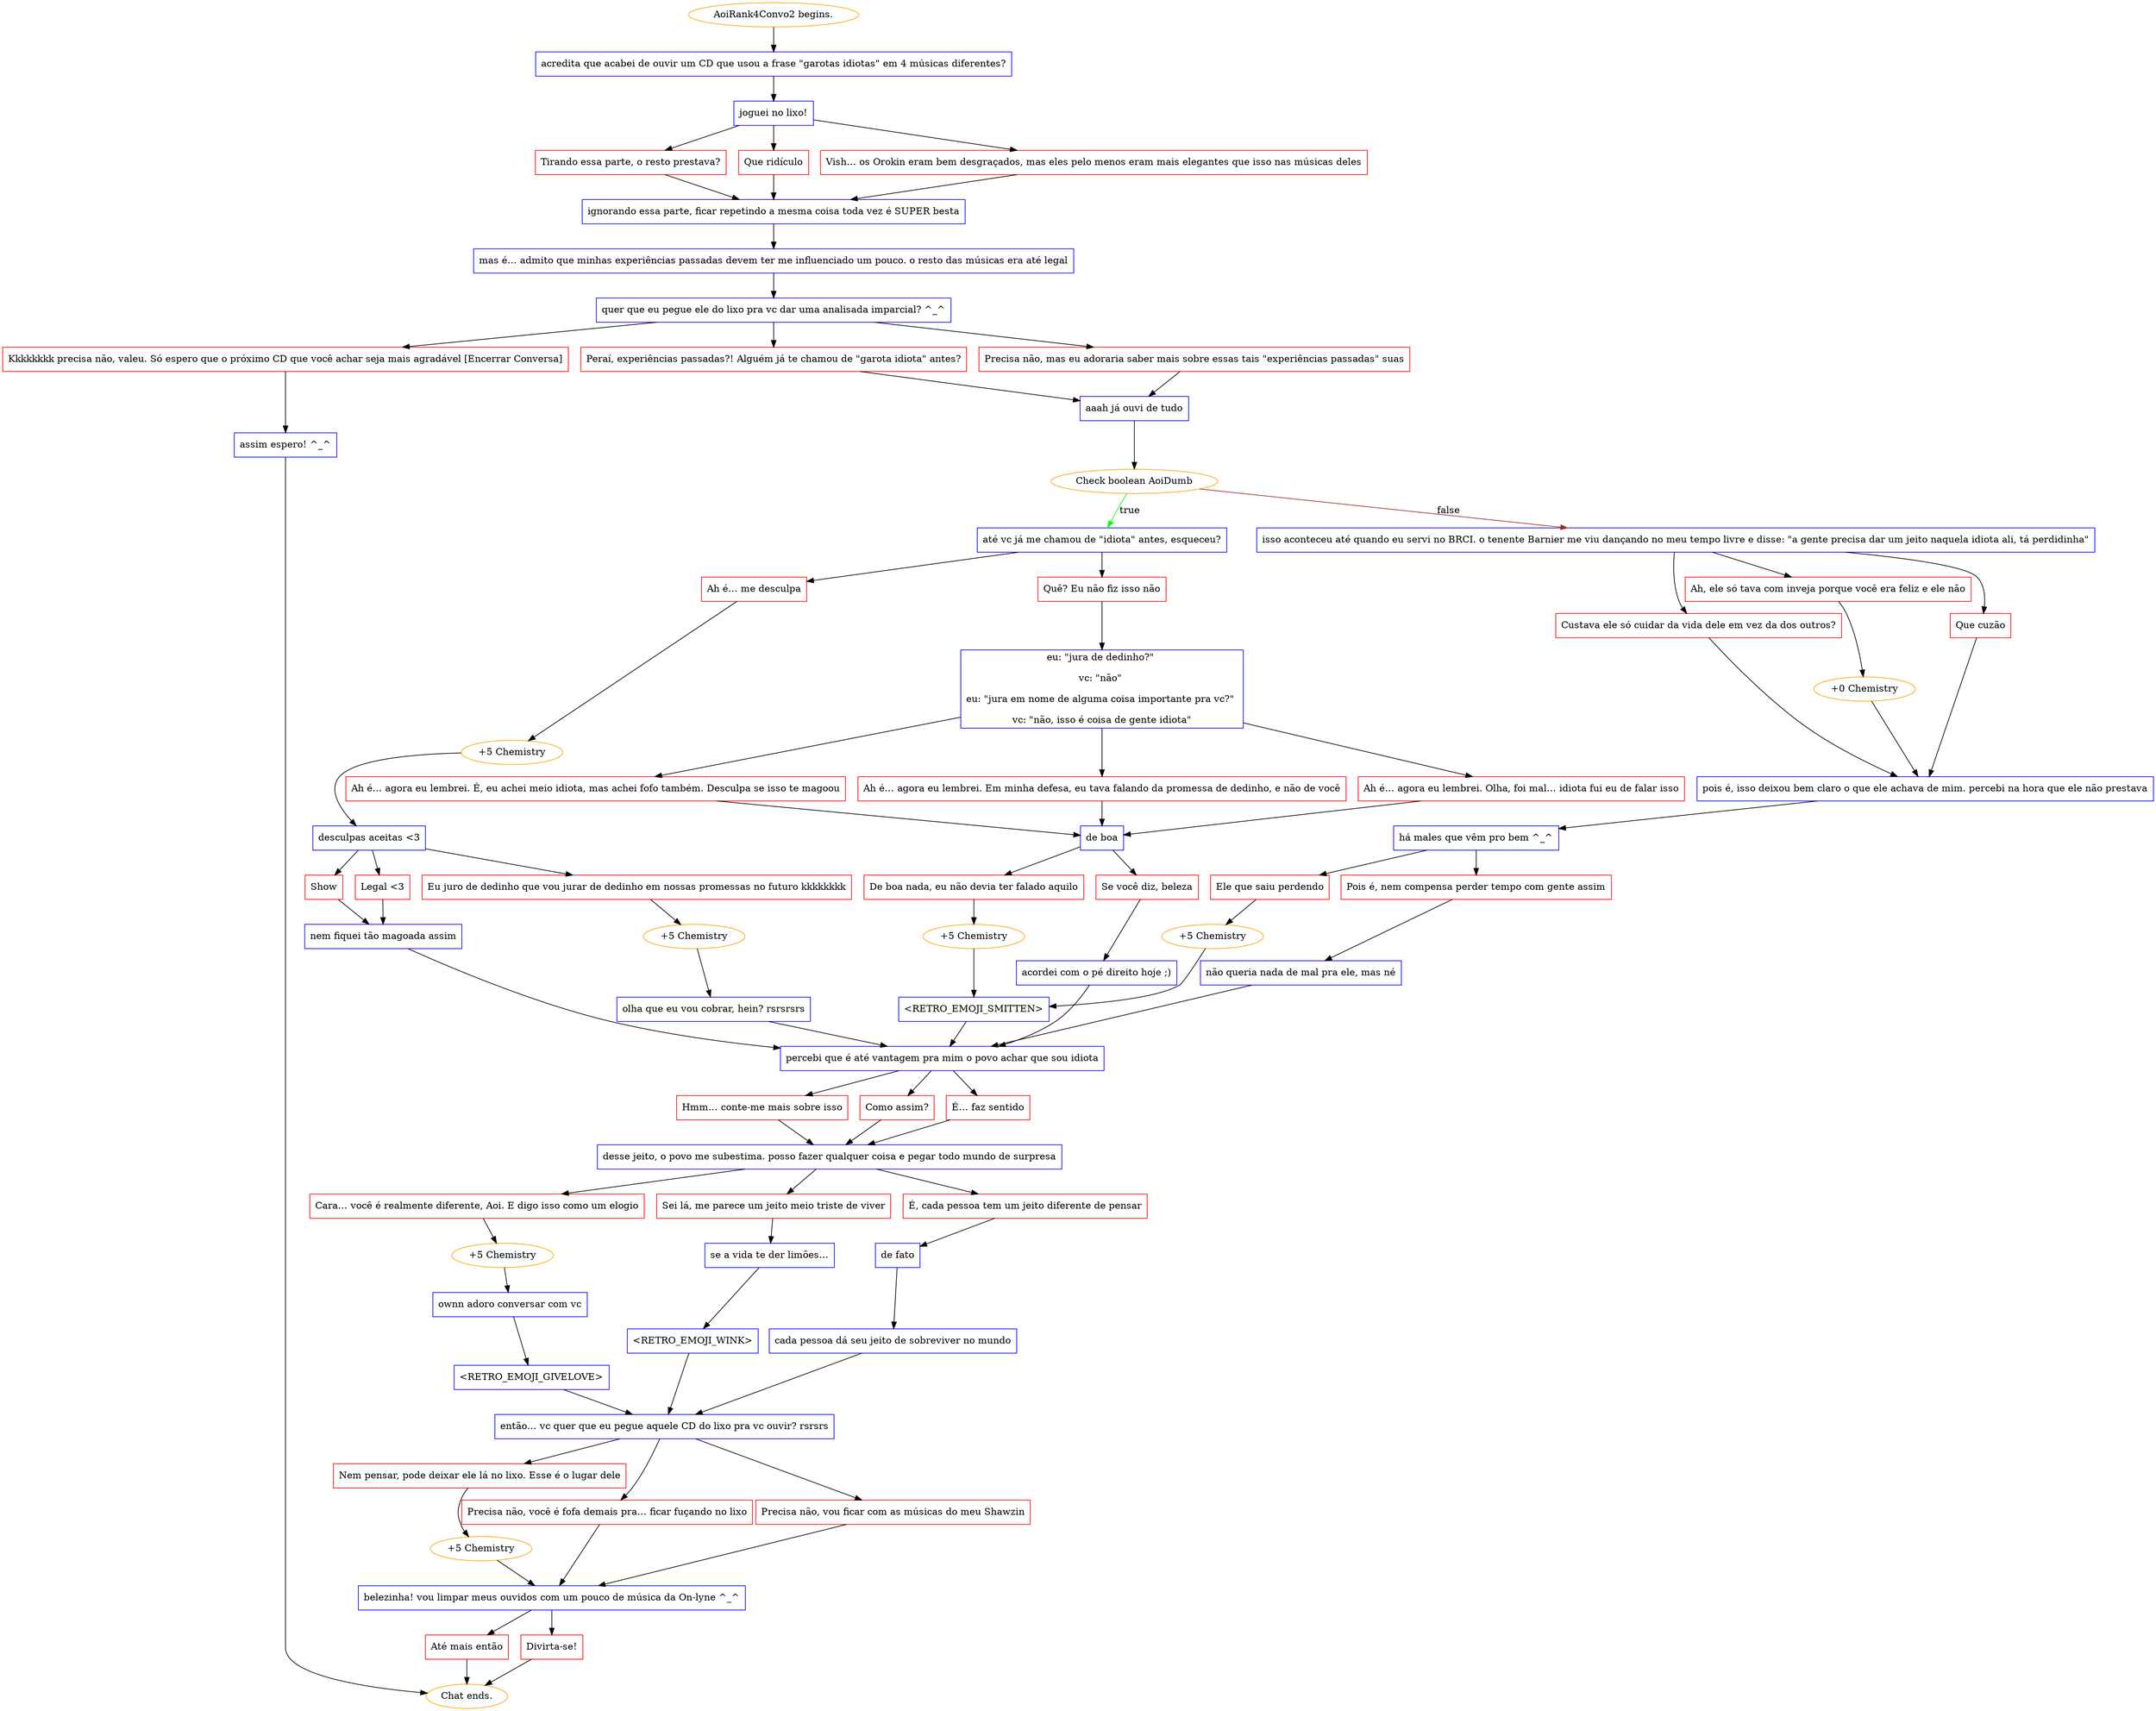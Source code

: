 digraph {
	"AoiRank4Convo2 begins." [color=orange];
		"AoiRank4Convo2 begins." -> j1428048189;
	j1428048189 [label="acredita que acabei de ouvir um CD que usou a frase \"garotas idiotas\" em 4 músicas diferentes?",shape=box,color=blue];
		j1428048189 -> j1279606369;
	j1279606369 [label="joguei no lixo!",shape=box,color=blue];
		j1279606369 -> j1634958244;
		j1279606369 -> j2879841781;
		j1279606369 -> j3776940506;
	j1634958244 [label="Tirando essa parte, o resto prestava?",shape=box,color=red];
		j1634958244 -> j992585169;
	j2879841781 [label="Que ridículo",shape=box,color=red];
		j2879841781 -> j992585169;
	j3776940506 [label="Vish… os Orokin eram bem desgraçados, mas eles pelo menos eram mais elegantes que isso nas músicas deles",shape=box,color=red];
		j3776940506 -> j992585169;
	j992585169 [label="ignorando essa parte, ficar repetindo a mesma coisa toda vez é SUPER besta",shape=box,color=blue];
		j992585169 -> j3672485172;
	j3672485172 [label="mas é… admito que minhas experiências passadas devem ter me influenciado um pouco. o resto das músicas era até legal",shape=box,color=blue];
		j3672485172 -> j1881604530;
	j1881604530 [label="quer que eu pegue ele do lixo pra vc dar uma analisada imparcial? ^_^",shape=box,color=blue];
		j1881604530 -> j589707226;
		j1881604530 -> j3426090647;
		j1881604530 -> j2904623146;
	j589707226 [label="Precisa não, mas eu adoraria saber mais sobre essas tais \"experiências passadas\" suas",shape=box,color=red];
		j589707226 -> j2865661931;
	j3426090647 [label="Peraí, experiências passadas?! Alguém já te chamou de \"garota idiota\" antes?",shape=box,color=red];
		j3426090647 -> j2865661931;
	j2904623146 [label="Kkkkkkkk precisa não, valeu. Só espero que o próximo CD que você achar seja mais agradável [Encerrar Conversa]",shape=box,color=red];
		j2904623146 -> j1899068272;
	j2865661931 [label="aaah já ouvi de tudo",shape=box,color=blue];
		j2865661931 -> j627210173;
	j1899068272 [label="assim espero! ^_^",shape=box,color=blue];
		j1899068272 -> "Chat ends.";
	j627210173 [label="Check boolean AoiDumb",color=orange];
		j627210173 -> j4170200741 [label=true,color=green];
		j627210173 -> j1773817339 [label=false,color=brown];
	"Chat ends." [color=orange];
	j4170200741 [label="até vc já me chamou de \"idiota\" antes, esqueceu?",shape=box,color=blue];
		j4170200741 -> j2529689963;
		j4170200741 -> j2042275704;
	j1773817339 [label="isso aconteceu até quando eu servi no BRCI. o tenente Barnier me viu dançando no meu tempo livre e disse: \"a gente precisa dar um jeito naquela idiota ali, tá perdidinha\"",shape=box,color=blue];
		j1773817339 -> j2504238692;
		j1773817339 -> j1417837717;
		j1773817339 -> j2995174418;
	j2529689963 [label="Quê? Eu não fiz isso não",shape=box,color=red];
		j2529689963 -> j1003204957;
	j2042275704 [label="Ah é… me desculpa",shape=box,color=red];
		j2042275704 -> j969197963;
	j2504238692 [label="Que cuzão",shape=box,color=red];
		j2504238692 -> j367184414;
	j1417837717 [label="Ah, ele só tava com inveja porque você era feliz e ele não",shape=box,color=red];
		j1417837717 -> j161635375;
	j2995174418 [label="Custava ele só cuidar da vida dele em vez da dos outros?",shape=box,color=red];
		j2995174418 -> j367184414;
	j1003204957 [label="eu: \"jura de dedinho?\" 
vc: \"não\" 
eu: \"jura em nome de alguma coisa importante pra vc?\" 
vc: \"não, isso é coisa de gente idiota\"",shape=box,color=blue];
		j1003204957 -> j1564054703;
		j1003204957 -> j1174123516;
		j1003204957 -> j3971038645;
	j969197963 [label="+5 Chemistry",color=orange];
		j969197963 -> j2894675599;
	j367184414 [label="pois é, isso deixou bem claro o que ele achava de mim. percebi na hora que ele não prestava",shape=box,color=blue];
		j367184414 -> j3619114220;
	j161635375 [label="+0 Chemistry",color=orange];
		j161635375 -> j367184414;
	j1564054703 [label="Ah é… agora eu lembrei. Em minha defesa, eu tava falando da promessa de dedinho, e não de você",shape=box,color=red];
		j1564054703 -> j2794546879;
	j1174123516 [label="Ah é… agora eu lembrei. Olha, foi mal… idiota fui eu de falar isso",shape=box,color=red];
		j1174123516 -> j2794546879;
	j3971038645 [label="Ah é… agora eu lembrei. É, eu achei meio idiota, mas achei fofo também. Desculpa se isso te magoou",shape=box,color=red];
		j3971038645 -> j2794546879;
	j2894675599 [label="desculpas aceitas <3",shape=box,color=blue];
		j2894675599 -> j371393597;
		j2894675599 -> j1637162166;
		j2894675599 -> j3506292561;
	j3619114220 [label="há males que vêm pro bem ^_^",shape=box,color=blue];
		j3619114220 -> j365456362;
		j3619114220 -> j1340289626;
	j2794546879 [label="de boa",shape=box,color=blue];
		j2794546879 -> j1995021443;
		j2794546879 -> j2629060991;
	j371393597 [label="Eu juro de dedinho que vou jurar de dedinho em nossas promessas no futuro kkkkkkkk",shape=box,color=red];
		j371393597 -> j3568629536;
	j1637162166 [label="Legal <3",shape=box,color=red];
		j1637162166 -> j795802023;
	j3506292561 [label="Show",shape=box,color=red];
		j3506292561 -> j795802023;
	j365456362 [label="Ele que saiu perdendo",shape=box,color=red];
		j365456362 -> j3465875812;
	j1340289626 [label="Pois é, nem compensa perder tempo com gente assim",shape=box,color=red];
		j1340289626 -> j1832769777;
	j1995021443 [label="De boa nada, eu não devia ter falado aquilo",shape=box,color=red];
		j1995021443 -> j405709974;
	j2629060991 [label="Se você diz, beleza",shape=box,color=red];
		j2629060991 -> j1463194183;
	j3568629536 [label="+5 Chemistry",color=orange];
		j3568629536 -> j3047426395;
	j795802023 [label="nem fiquei tão magoada assim",shape=box,color=blue];
		j795802023 -> j817192911;
	j3465875812 [label="+5 Chemistry",color=orange];
		j3465875812 -> j2658121857;
	j1832769777 [label="não queria nada de mal pra ele, mas né",shape=box,color=blue];
		j1832769777 -> j817192911;
	j405709974 [label="+5 Chemistry",color=orange];
		j405709974 -> j2658121857;
	j1463194183 [label="acordei com o pé direito hoje ;)",shape=box,color=blue];
		j1463194183 -> j817192911;
	j3047426395 [label="olha que eu vou cobrar, hein? rsrsrsrs",shape=box,color=blue];
		j3047426395 -> j817192911;
	j817192911 [label="percebi que é até vantagem pra mim o povo achar que sou idiota",shape=box,color=blue];
		j817192911 -> j3964296633;
		j817192911 -> j3246857337;
		j817192911 -> j4101562775;
	j2658121857 [label="<RETRO_EMOJI_SMITTEN>",shape=box,color=blue];
		j2658121857 -> j817192911;
	j3964296633 [label="Como assim?",shape=box,color=red];
		j3964296633 -> j3623720272;
	j3246857337 [label="É… faz sentido",shape=box,color=red];
		j3246857337 -> j3623720272;
	j4101562775 [label="Hmm… conte-me mais sobre isso",shape=box,color=red];
		j4101562775 -> j3623720272;
	j3623720272 [label="desse jeito, o povo me subestima. posso fazer qualquer coisa e pegar todo mundo de surpresa",shape=box,color=blue];
		j3623720272 -> j1867159632;
		j3623720272 -> j793209728;
		j3623720272 -> j4028049740;
	j1867159632 [label="Sei lá, me parece um jeito meio triste de viver",shape=box,color=red];
		j1867159632 -> j2640972946;
	j793209728 [label="Cara… você é realmente diferente, Aoi. E digo isso como um elogio",shape=box,color=red];
		j793209728 -> j2258564166;
	j4028049740 [label="É, cada pessoa tem um jeito diferente de pensar",shape=box,color=red];
		j4028049740 -> j1035535834;
	j2640972946 [label="se a vida te der limões…",shape=box,color=blue];
		j2640972946 -> j1635904627;
	j2258564166 [label="+5 Chemistry",color=orange];
		j2258564166 -> j861159103;
	j1035535834 [label="de fato",shape=box,color=blue];
		j1035535834 -> j1201113319;
	j1635904627 [label="<RETRO_EMOJI_WINK>",shape=box,color=blue];
		j1635904627 -> j1636180933;
	j861159103 [label="ownn adoro conversar com vc",shape=box,color=blue];
		j861159103 -> j3602950144;
	j1201113319 [label="cada pessoa dá seu jeito de sobreviver no mundo",shape=box,color=blue];
		j1201113319 -> j1636180933;
	j1636180933 [label="então… vc quer que eu pegue aquele CD do lixo pra vc ouvir? rsrsrs",shape=box,color=blue];
		j1636180933 -> j2103227214;
		j1636180933 -> j1830114445;
		j1636180933 -> j956997955;
	j3602950144 [label="<RETRO_EMOJI_GIVELOVE>",shape=box,color=blue];
		j3602950144 -> j1636180933;
	j2103227214 [label="Precisa não, você é fofa demais pra… ficar fuçando no lixo",shape=box,color=red];
		j2103227214 -> j2971469621;
	j1830114445 [label="Nem pensar, pode deixar ele lá no lixo. Esse é o lugar dele",shape=box,color=red];
		j1830114445 -> j4207326778;
	j956997955 [label="Precisa não, vou ficar com as músicas do meu Shawzin",shape=box,color=red];
		j956997955 -> j2971469621;
	j2971469621 [label="belezinha! vou limpar meus ouvidos com um pouco de música da On-lyne ^_^",shape=box,color=blue];
		j2971469621 -> j3644491625;
		j2971469621 -> j1863383859;
	j4207326778 [label="+5 Chemistry",color=orange];
		j4207326778 -> j2971469621;
	j3644491625 [label="Divirta-se!",shape=box,color=red];
		j3644491625 -> "Chat ends.";
	j1863383859 [label="Até mais então",shape=box,color=red];
		j1863383859 -> "Chat ends.";
}